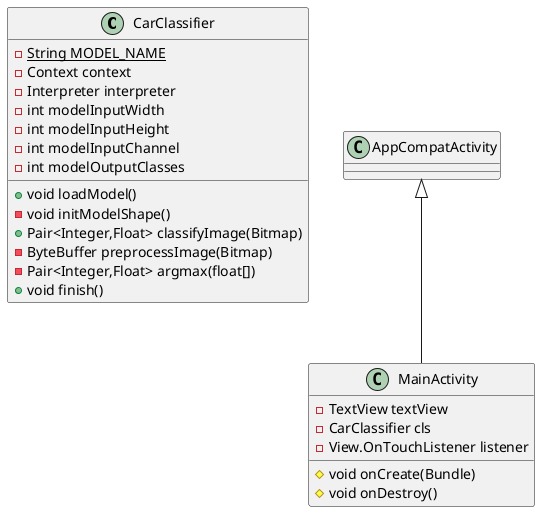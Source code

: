 @startuml
class CarClassifier {
- {static} String MODEL_NAME
- Context context
- Interpreter interpreter
- int modelInputWidth
- int modelInputHeight
- int modelInputChannel
- int modelOutputClasses
+ void loadModel()
- void initModelShape()
+ Pair<Integer,Float> classifyImage(Bitmap)
- ByteBuffer preprocessImage(Bitmap)
- Pair<Integer,Float> argmax(float[])
+ void finish()
}
class MainActivity {
- TextView textView
- CarClassifier cls
- View.OnTouchListener listener
# void onCreate(Bundle)
# void onDestroy()
}


AppCompatActivity <|-- MainActivity
@enduml